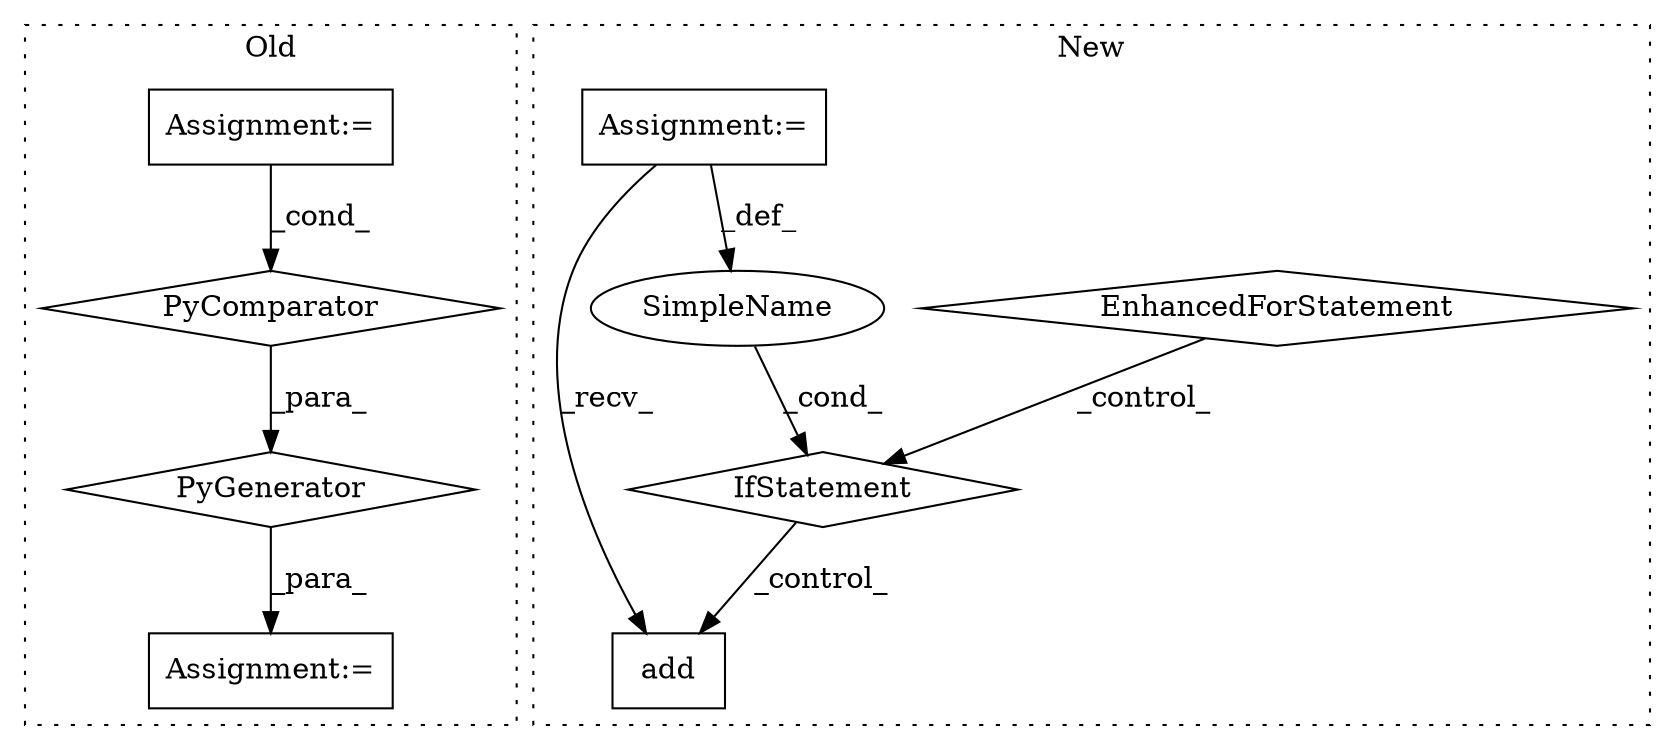 digraph G {
subgraph cluster0 {
1 [label="PyGenerator" a="107" s="4923" l="261" shape="diamond"];
3 [label="PyComparator" a="113" s="5142" l="36" shape="diamond"];
4 [label="Assignment:=" a="7" s="5142" l="36" shape="box"];
7 [label="Assignment:=" a="7" s="5191" l="1" shape="box"];
label = "Old";
style="dotted";
}
subgraph cluster1 {
2 [label="add" a="32" s="2451,2463" l="4,1" shape="box"];
5 [label="IfStatement" a="25" s="2390,2427" l="14,2" shape="diamond"];
6 [label="SimpleName" a="42" s="" l="" shape="ellipse"];
8 [label="EnhancedForStatement" a="70" s="2272,2376" l="61,2" shape="diamond"];
9 [label="Assignment:=" a="7" s="2158" l="1" shape="box"];
label = "New";
style="dotted";
}
1 -> 7 [label="_para_"];
3 -> 1 [label="_para_"];
4 -> 3 [label="_cond_"];
5 -> 2 [label="_control_"];
6 -> 5 [label="_cond_"];
8 -> 5 [label="_control_"];
9 -> 2 [label="_recv_"];
9 -> 6 [label="_def_"];
}